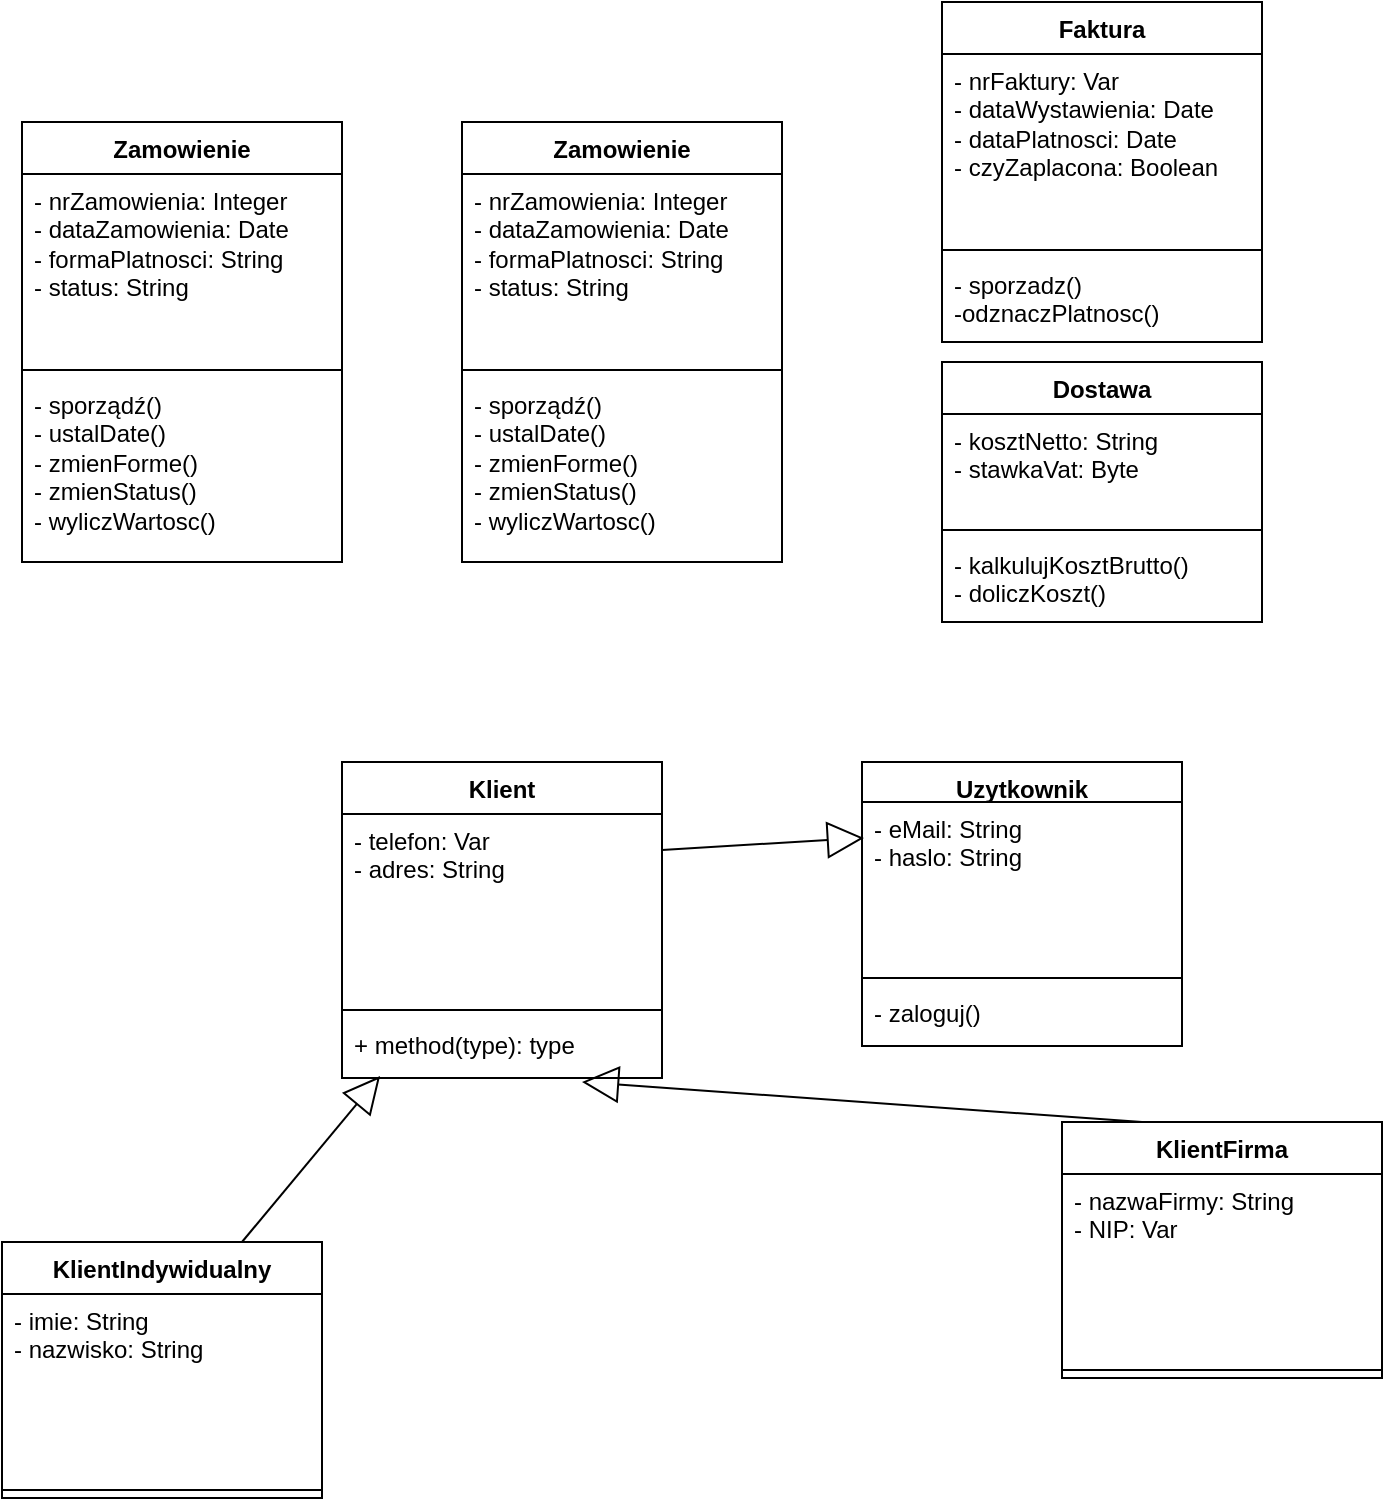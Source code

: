 <mxfile version="24.2.5" type="github">
  <diagram name="Strona-1" id="7YO8nz4pqUknpsq_Tmat">
    <mxGraphModel dx="968" dy="924" grid="1" gridSize="10" guides="1" tooltips="1" connect="1" arrows="1" fold="1" page="1" pageScale="1" pageWidth="827" pageHeight="1169" math="0" shadow="0">
      <root>
        <mxCell id="0" />
        <mxCell id="1" parent="0" />
        <mxCell id="kRv5YcQd3f4nlq0UNajE-1" value="Klient" style="swimlane;fontStyle=1;align=center;verticalAlign=top;childLayout=stackLayout;horizontal=1;startSize=26;horizontalStack=0;resizeParent=1;resizeParentMax=0;resizeLast=0;collapsible=1;marginBottom=0;whiteSpace=wrap;html=1;" vertex="1" parent="1">
          <mxGeometry x="230" y="420" width="160" height="158" as="geometry" />
        </mxCell>
        <mxCell id="kRv5YcQd3f4nlq0UNajE-2" value="&lt;div&gt;- telefon: Var&lt;/div&gt;&lt;div&gt;- adres: String&lt;/div&gt;" style="text;strokeColor=none;fillColor=none;align=left;verticalAlign=top;spacingLeft=4;spacingRight=4;overflow=hidden;rotatable=0;points=[[0,0.5],[1,0.5]];portConstraint=eastwest;whiteSpace=wrap;html=1;" vertex="1" parent="kRv5YcQd3f4nlq0UNajE-1">
          <mxGeometry y="26" width="160" height="94" as="geometry" />
        </mxCell>
        <mxCell id="kRv5YcQd3f4nlq0UNajE-3" value="" style="line;strokeWidth=1;fillColor=none;align=left;verticalAlign=middle;spacingTop=-1;spacingLeft=3;spacingRight=3;rotatable=0;labelPosition=right;points=[];portConstraint=eastwest;strokeColor=inherit;" vertex="1" parent="kRv5YcQd3f4nlq0UNajE-1">
          <mxGeometry y="120" width="160" height="8" as="geometry" />
        </mxCell>
        <mxCell id="kRv5YcQd3f4nlq0UNajE-4" value="+ method(type): type" style="text;strokeColor=none;fillColor=none;align=left;verticalAlign=top;spacingLeft=4;spacingRight=4;overflow=hidden;rotatable=0;points=[[0,0.5],[1,0.5]];portConstraint=eastwest;whiteSpace=wrap;html=1;" vertex="1" parent="kRv5YcQd3f4nlq0UNajE-1">
          <mxGeometry y="128" width="160" height="30" as="geometry" />
        </mxCell>
        <mxCell id="kRv5YcQd3f4nlq0UNajE-5" value="KlientIndywidualny" style="swimlane;fontStyle=1;align=center;verticalAlign=top;childLayout=stackLayout;horizontal=1;startSize=26;horizontalStack=0;resizeParent=1;resizeParentMax=0;resizeLast=0;collapsible=1;marginBottom=0;whiteSpace=wrap;html=1;" vertex="1" parent="1">
          <mxGeometry x="60" y="660" width="160" height="128" as="geometry" />
        </mxCell>
        <mxCell id="kRv5YcQd3f4nlq0UNajE-6" value="&lt;div&gt;- imie: String&lt;/div&gt;&lt;div&gt;- nazwisko: String&lt;/div&gt;" style="text;strokeColor=none;fillColor=none;align=left;verticalAlign=top;spacingLeft=4;spacingRight=4;overflow=hidden;rotatable=0;points=[[0,0.5],[1,0.5]];portConstraint=eastwest;whiteSpace=wrap;html=1;" vertex="1" parent="kRv5YcQd3f4nlq0UNajE-5">
          <mxGeometry y="26" width="160" height="94" as="geometry" />
        </mxCell>
        <mxCell id="kRv5YcQd3f4nlq0UNajE-7" value="" style="line;strokeWidth=1;fillColor=none;align=left;verticalAlign=middle;spacingTop=-1;spacingLeft=3;spacingRight=3;rotatable=0;labelPosition=right;points=[];portConstraint=eastwest;strokeColor=inherit;" vertex="1" parent="kRv5YcQd3f4nlq0UNajE-5">
          <mxGeometry y="120" width="160" height="8" as="geometry" />
        </mxCell>
        <mxCell id="kRv5YcQd3f4nlq0UNajE-9" value="KlientFirma" style="swimlane;fontStyle=1;align=center;verticalAlign=top;childLayout=stackLayout;horizontal=1;startSize=26;horizontalStack=0;resizeParent=1;resizeParentMax=0;resizeLast=0;collapsible=1;marginBottom=0;whiteSpace=wrap;html=1;" vertex="1" parent="1">
          <mxGeometry x="590" y="600" width="160" height="128" as="geometry" />
        </mxCell>
        <mxCell id="kRv5YcQd3f4nlq0UNajE-10" value="- nazwaFirmy: String&lt;div&gt;- NIP: Var&lt;/div&gt;" style="text;strokeColor=none;fillColor=none;align=left;verticalAlign=top;spacingLeft=4;spacingRight=4;overflow=hidden;rotatable=0;points=[[0,0.5],[1,0.5]];portConstraint=eastwest;whiteSpace=wrap;html=1;" vertex="1" parent="kRv5YcQd3f4nlq0UNajE-9">
          <mxGeometry y="26" width="160" height="94" as="geometry" />
        </mxCell>
        <mxCell id="kRv5YcQd3f4nlq0UNajE-11" value="" style="line;strokeWidth=1;fillColor=none;align=left;verticalAlign=middle;spacingTop=-1;spacingLeft=3;spacingRight=3;rotatable=0;labelPosition=right;points=[];portConstraint=eastwest;strokeColor=inherit;" vertex="1" parent="kRv5YcQd3f4nlq0UNajE-9">
          <mxGeometry y="120" width="160" height="8" as="geometry" />
        </mxCell>
        <mxCell id="kRv5YcQd3f4nlq0UNajE-13" value="" style="endArrow=block;endSize=16;endFill=0;html=1;rounded=0;exitX=0.75;exitY=0;exitDx=0;exitDy=0;entryX=0.119;entryY=0.967;entryDx=0;entryDy=0;entryPerimeter=0;" edge="1" parent="1" source="kRv5YcQd3f4nlq0UNajE-5" target="kRv5YcQd3f4nlq0UNajE-4">
          <mxGeometry width="160" relative="1" as="geometry">
            <mxPoint x="280" y="390" as="sourcePoint" />
            <mxPoint x="440" y="390" as="targetPoint" />
          </mxGeometry>
        </mxCell>
        <mxCell id="kRv5YcQd3f4nlq0UNajE-14" value="" style="endArrow=block;endSize=16;endFill=0;html=1;rounded=0;exitX=0.25;exitY=0;exitDx=0;exitDy=0;entryX=0.75;entryY=1.067;entryDx=0;entryDy=0;entryPerimeter=0;" edge="1" parent="1" source="kRv5YcQd3f4nlq0UNajE-9" target="kRv5YcQd3f4nlq0UNajE-4">
          <mxGeometry width="160" relative="1" as="geometry">
            <mxPoint x="190" y="420" as="sourcePoint" />
            <mxPoint x="259" y="327" as="targetPoint" />
          </mxGeometry>
        </mxCell>
        <mxCell id="kRv5YcQd3f4nlq0UNajE-15" value="Uzytkownik" style="swimlane;fontStyle=1;align=center;verticalAlign=top;childLayout=stackLayout;horizontal=1;startSize=20;horizontalStack=0;resizeParent=1;resizeParentMax=0;resizeLast=0;collapsible=1;marginBottom=0;whiteSpace=wrap;html=1;" vertex="1" parent="1">
          <mxGeometry x="490" y="420" width="160" height="142" as="geometry" />
        </mxCell>
        <mxCell id="kRv5YcQd3f4nlq0UNajE-16" value="&lt;div&gt;- eMail: String&lt;/div&gt;&lt;div&gt;- haslo: String&lt;/div&gt;" style="text;strokeColor=none;fillColor=none;align=left;verticalAlign=top;spacingLeft=4;spacingRight=4;overflow=hidden;rotatable=0;points=[[0,0.5],[1,0.5]];portConstraint=eastwest;whiteSpace=wrap;html=1;" vertex="1" parent="kRv5YcQd3f4nlq0UNajE-15">
          <mxGeometry y="20" width="160" height="84" as="geometry" />
        </mxCell>
        <mxCell id="kRv5YcQd3f4nlq0UNajE-17" value="" style="line;strokeWidth=1;fillColor=none;align=left;verticalAlign=middle;spacingTop=-1;spacingLeft=3;spacingRight=3;rotatable=0;labelPosition=right;points=[];portConstraint=eastwest;strokeColor=inherit;" vertex="1" parent="kRv5YcQd3f4nlq0UNajE-15">
          <mxGeometry y="104" width="160" height="8" as="geometry" />
        </mxCell>
        <mxCell id="kRv5YcQd3f4nlq0UNajE-18" value="- zaloguj()" style="text;strokeColor=none;fillColor=none;align=left;verticalAlign=top;spacingLeft=4;spacingRight=4;overflow=hidden;rotatable=0;points=[[0,0.5],[1,0.5]];portConstraint=eastwest;whiteSpace=wrap;html=1;" vertex="1" parent="kRv5YcQd3f4nlq0UNajE-15">
          <mxGeometry y="112" width="160" height="30" as="geometry" />
        </mxCell>
        <mxCell id="kRv5YcQd3f4nlq0UNajE-19" value="" style="endArrow=block;endSize=16;endFill=0;html=1;rounded=0;exitX=1;exitY=0.191;exitDx=0;exitDy=0;entryX=0.006;entryY=0.214;entryDx=0;entryDy=0;entryPerimeter=0;exitPerimeter=0;" edge="1" parent="1" source="kRv5YcQd3f4nlq0UNajE-2" target="kRv5YcQd3f4nlq0UNajE-16">
          <mxGeometry width="160" relative="1" as="geometry">
            <mxPoint x="464" y="390" as="sourcePoint" />
            <mxPoint x="360" y="330" as="targetPoint" />
          </mxGeometry>
        </mxCell>
        <mxCell id="kRv5YcQd3f4nlq0UNajE-28" value="Zamowienie" style="swimlane;fontStyle=1;align=center;verticalAlign=top;childLayout=stackLayout;horizontal=1;startSize=26;horizontalStack=0;resizeParent=1;resizeParentMax=0;resizeLast=0;collapsible=1;marginBottom=0;whiteSpace=wrap;html=1;" vertex="1" parent="1">
          <mxGeometry x="290" y="100" width="160" height="220" as="geometry" />
        </mxCell>
        <mxCell id="kRv5YcQd3f4nlq0UNajE-29" value="&lt;div&gt;- nrZamowienia: Integer&lt;/div&gt;&lt;div&gt;- dataZamowienia: Date&lt;/div&gt;&lt;div&gt;- formaPlatnosci: String&lt;/div&gt;&lt;div&gt;- status: String&lt;/div&gt;" style="text;strokeColor=none;fillColor=none;align=left;verticalAlign=top;spacingLeft=4;spacingRight=4;overflow=hidden;rotatable=0;points=[[0,0.5],[1,0.5]];portConstraint=eastwest;whiteSpace=wrap;html=1;" vertex="1" parent="kRv5YcQd3f4nlq0UNajE-28">
          <mxGeometry y="26" width="160" height="94" as="geometry" />
        </mxCell>
        <mxCell id="kRv5YcQd3f4nlq0UNajE-30" value="" style="line;strokeWidth=1;fillColor=none;align=left;verticalAlign=middle;spacingTop=-1;spacingLeft=3;spacingRight=3;rotatable=0;labelPosition=right;points=[];portConstraint=eastwest;strokeColor=inherit;" vertex="1" parent="kRv5YcQd3f4nlq0UNajE-28">
          <mxGeometry y="120" width="160" height="8" as="geometry" />
        </mxCell>
        <mxCell id="kRv5YcQd3f4nlq0UNajE-31" value="- sporządź()&lt;div&gt;- ustalDate()&lt;/div&gt;&lt;div&gt;- zmienForme()&lt;/div&gt;&lt;div&gt;- zmienStatus()&lt;/div&gt;&lt;div&gt;- wyliczWartosc()&lt;/div&gt;" style="text;strokeColor=none;fillColor=none;align=left;verticalAlign=top;spacingLeft=4;spacingRight=4;overflow=hidden;rotatable=0;points=[[0,0.5],[1,0.5]];portConstraint=eastwest;whiteSpace=wrap;html=1;" vertex="1" parent="kRv5YcQd3f4nlq0UNajE-28">
          <mxGeometry y="128" width="160" height="92" as="geometry" />
        </mxCell>
        <mxCell id="kRv5YcQd3f4nlq0UNajE-32" value="Faktura" style="swimlane;fontStyle=1;align=center;verticalAlign=top;childLayout=stackLayout;horizontal=1;startSize=26;horizontalStack=0;resizeParent=1;resizeParentMax=0;resizeLast=0;collapsible=1;marginBottom=0;whiteSpace=wrap;html=1;" vertex="1" parent="1">
          <mxGeometry x="530" y="40" width="160" height="170" as="geometry" />
        </mxCell>
        <mxCell id="kRv5YcQd3f4nlq0UNajE-33" value="&lt;div&gt;- nrFaktury: Var&lt;/div&gt;&lt;div&gt;- dataWystawienia: Date&lt;/div&gt;&lt;div&gt;- dataPlatnosci: Date&lt;/div&gt;&lt;div&gt;- czyZaplacona: Boolean&lt;/div&gt;" style="text;strokeColor=none;fillColor=none;align=left;verticalAlign=top;spacingLeft=4;spacingRight=4;overflow=hidden;rotatable=0;points=[[0,0.5],[1,0.5]];portConstraint=eastwest;whiteSpace=wrap;html=1;" vertex="1" parent="kRv5YcQd3f4nlq0UNajE-32">
          <mxGeometry y="26" width="160" height="94" as="geometry" />
        </mxCell>
        <mxCell id="kRv5YcQd3f4nlq0UNajE-34" value="" style="line;strokeWidth=1;fillColor=none;align=left;verticalAlign=middle;spacingTop=-1;spacingLeft=3;spacingRight=3;rotatable=0;labelPosition=right;points=[];portConstraint=eastwest;strokeColor=inherit;" vertex="1" parent="kRv5YcQd3f4nlq0UNajE-32">
          <mxGeometry y="120" width="160" height="8" as="geometry" />
        </mxCell>
        <mxCell id="kRv5YcQd3f4nlq0UNajE-35" value="- sporzadz()&lt;div&gt;-odznaczPlatnosc()&lt;/div&gt;" style="text;strokeColor=none;fillColor=none;align=left;verticalAlign=top;spacingLeft=4;spacingRight=4;overflow=hidden;rotatable=0;points=[[0,0.5],[1,0.5]];portConstraint=eastwest;whiteSpace=wrap;html=1;" vertex="1" parent="kRv5YcQd3f4nlq0UNajE-32">
          <mxGeometry y="128" width="160" height="42" as="geometry" />
        </mxCell>
        <mxCell id="kRv5YcQd3f4nlq0UNajE-36" value="Dostawa" style="swimlane;fontStyle=1;align=center;verticalAlign=top;childLayout=stackLayout;horizontal=1;startSize=26;horizontalStack=0;resizeParent=1;resizeParentMax=0;resizeLast=0;collapsible=1;marginBottom=0;whiteSpace=wrap;html=1;" vertex="1" parent="1">
          <mxGeometry x="530" y="220" width="160" height="130" as="geometry" />
        </mxCell>
        <mxCell id="kRv5YcQd3f4nlq0UNajE-37" value="&lt;div&gt;&lt;span style=&quot;background-color: initial;&quot;&gt;- kosztNetto: String&lt;/span&gt;&lt;br&gt;&lt;/div&gt;&lt;div&gt;- stawkaVat: Byte&lt;/div&gt;" style="text;strokeColor=none;fillColor=none;align=left;verticalAlign=top;spacingLeft=4;spacingRight=4;overflow=hidden;rotatable=0;points=[[0,0.5],[1,0.5]];portConstraint=eastwest;whiteSpace=wrap;html=1;" vertex="1" parent="kRv5YcQd3f4nlq0UNajE-36">
          <mxGeometry y="26" width="160" height="54" as="geometry" />
        </mxCell>
        <mxCell id="kRv5YcQd3f4nlq0UNajE-38" value="" style="line;strokeWidth=1;fillColor=none;align=left;verticalAlign=middle;spacingTop=-1;spacingLeft=3;spacingRight=3;rotatable=0;labelPosition=right;points=[];portConstraint=eastwest;strokeColor=inherit;" vertex="1" parent="kRv5YcQd3f4nlq0UNajE-36">
          <mxGeometry y="80" width="160" height="8" as="geometry" />
        </mxCell>
        <mxCell id="kRv5YcQd3f4nlq0UNajE-39" value="- kalkulujKosztBrutto()&lt;div&gt;- doliczKoszt()&lt;/div&gt;" style="text;strokeColor=none;fillColor=none;align=left;verticalAlign=top;spacingLeft=4;spacingRight=4;overflow=hidden;rotatable=0;points=[[0,0.5],[1,0.5]];portConstraint=eastwest;whiteSpace=wrap;html=1;" vertex="1" parent="kRv5YcQd3f4nlq0UNajE-36">
          <mxGeometry y="88" width="160" height="42" as="geometry" />
        </mxCell>
        <mxCell id="kRv5YcQd3f4nlq0UNajE-40" value="Zamowienie" style="swimlane;fontStyle=1;align=center;verticalAlign=top;childLayout=stackLayout;horizontal=1;startSize=26;horizontalStack=0;resizeParent=1;resizeParentMax=0;resizeLast=0;collapsible=1;marginBottom=0;whiteSpace=wrap;html=1;" vertex="1" parent="1">
          <mxGeometry x="70" y="100" width="160" height="220" as="geometry" />
        </mxCell>
        <mxCell id="kRv5YcQd3f4nlq0UNajE-41" value="&lt;div&gt;- nrZamowienia: Integer&lt;/div&gt;&lt;div&gt;- dataZamowienia: Date&lt;/div&gt;&lt;div&gt;- formaPlatnosci: String&lt;/div&gt;&lt;div&gt;- status: String&lt;/div&gt;" style="text;strokeColor=none;fillColor=none;align=left;verticalAlign=top;spacingLeft=4;spacingRight=4;overflow=hidden;rotatable=0;points=[[0,0.5],[1,0.5]];portConstraint=eastwest;whiteSpace=wrap;html=1;" vertex="1" parent="kRv5YcQd3f4nlq0UNajE-40">
          <mxGeometry y="26" width="160" height="94" as="geometry" />
        </mxCell>
        <mxCell id="kRv5YcQd3f4nlq0UNajE-42" value="" style="line;strokeWidth=1;fillColor=none;align=left;verticalAlign=middle;spacingTop=-1;spacingLeft=3;spacingRight=3;rotatable=0;labelPosition=right;points=[];portConstraint=eastwest;strokeColor=inherit;" vertex="1" parent="kRv5YcQd3f4nlq0UNajE-40">
          <mxGeometry y="120" width="160" height="8" as="geometry" />
        </mxCell>
        <mxCell id="kRv5YcQd3f4nlq0UNajE-43" value="- sporządź()&lt;div&gt;- ustalDate()&lt;/div&gt;&lt;div&gt;- zmienForme()&lt;/div&gt;&lt;div&gt;- zmienStatus()&lt;/div&gt;&lt;div&gt;- wyliczWartosc()&lt;/div&gt;" style="text;strokeColor=none;fillColor=none;align=left;verticalAlign=top;spacingLeft=4;spacingRight=4;overflow=hidden;rotatable=0;points=[[0,0.5],[1,0.5]];portConstraint=eastwest;whiteSpace=wrap;html=1;" vertex="1" parent="kRv5YcQd3f4nlq0UNajE-40">
          <mxGeometry y="128" width="160" height="92" as="geometry" />
        </mxCell>
      </root>
    </mxGraphModel>
  </diagram>
</mxfile>
